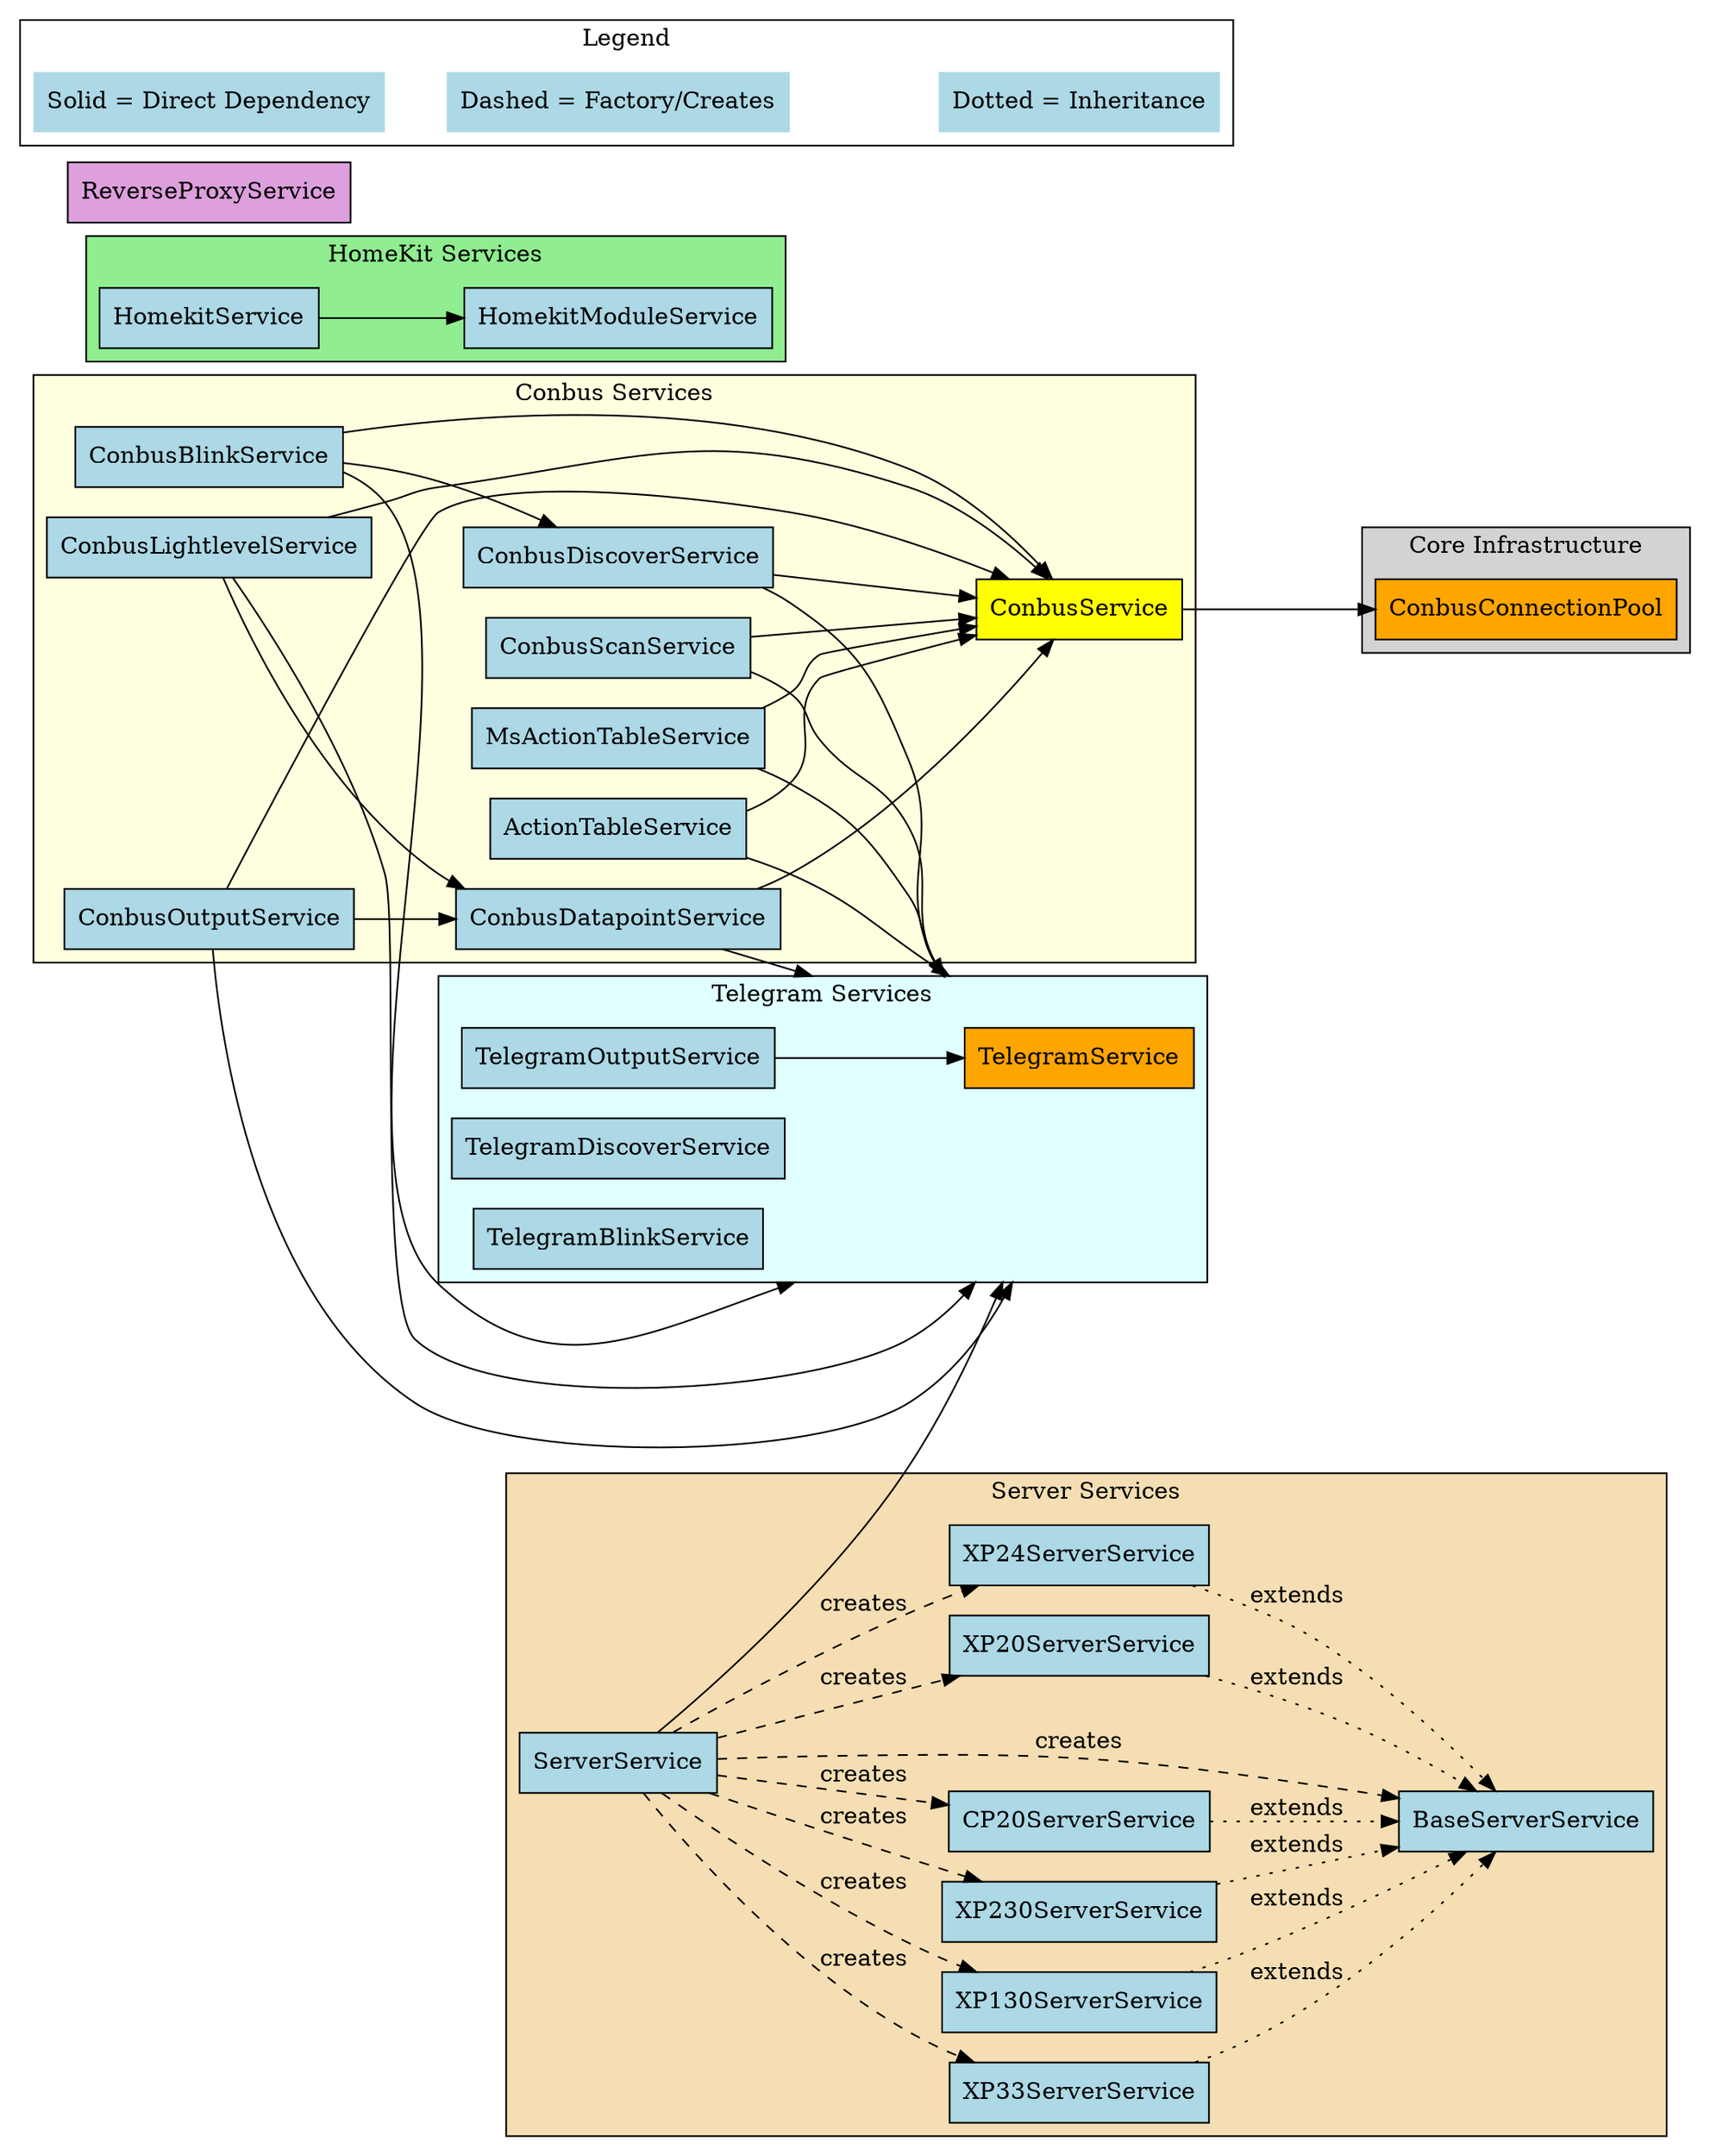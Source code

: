 digraph ServiceDependencies {
    // Graph settings
    rankdir=LR;
    compound=true;
    node [shape=box, style=filled, fillcolor=lightblue];

    // Core infrastructure layer
    subgraph cluster_core {
        label="Core Infrastructure";
        style=filled;
        fillcolor=lightgray;

        ConbusConnectionPool [fillcolor=orange];
    }

    // Conbus services layer
    subgraph cluster_conbus {
        label="Conbus Services";
        style=filled;
        fillcolor=lightyellow;

        ConbusService [fillcolor=yellow];
        ConbusDatapointService;
        ConbusOutputService;
        ConbusScanService;
        ConbusDiscoverService;
        ConbusBlinkService;
        ConbusLightlevelService;

        ActionTableService;
        MsActionTableService;

    }

    // Telegram services layer
    subgraph cluster_telegram {
        label="Telegram Services";
        style=filled;
        fillcolor=lightcyan;

        TelegramService [fillcolor=orange];
        TelegramOutputService;
        TelegramDiscoverService;
        TelegramBlinkService;
    }

    // HomeKit services layer
    subgraph cluster_homekit {
        label="HomeKit Services";
        style=filled;
        fillcolor=lightgreen;

        HomekitService;
        HomekitModuleService;
    }

    // Server services layer
    subgraph cluster_server {
        label="Server Services";
        style=filled;
        fillcolor=wheat;

        ServerService;
        BaseServerService;
        XP20ServerService;
        XP24ServerService;
        XP33ServerService;
        XP130ServerService;
        XP230ServerService;
        CP20ServerService;
    }

    // Other services
    ReverseProxyService [fillcolor=plum];

    // Core dependencies
    ConbusService -> ConbusConnectionPool;

    // ConbusDatapointService dependencies
    ConbusDatapointService -> ConbusService;
    ConbusDatapointService -> TelegramService [lhead=cluster_telegram];

    // ConbusOutputService dependencies
    ConbusOutputService -> ConbusService;
    ConbusOutputService -> ConbusDatapointService;
    ConbusOutputService -> TelegramService [lhead=cluster_telegram];

    // ConbusScanService dependencies
    ConbusScanService -> ConbusService;
    ConbusScanService -> TelegramService [lhead=cluster_telegram];

    // ConbusDiscoverService dependencies
    ConbusDiscoverService -> ConbusService;
    ConbusDiscoverService -> TelegramService [lhead=cluster_telegram];

    // ConbusBlinkService dependencies
    ConbusBlinkService -> ConbusService;
    ConbusBlinkService -> ConbusDiscoverService;
    ConbusBlinkService -> TelegramService [lhead=cluster_telegram];

    // ConbusLightlevelService dependencies
    ConbusLightlevelService -> ConbusService;
    ConbusLightlevelService -> ConbusDatapointService;
    ConbusLightlevelService -> TelegramService [lhead=cluster_telegram];

    // ActionTableService dependencies
    ActionTableService -> ConbusService;
    ActionTableService -> TelegramService [lhead=cluster_telegram];

    // MsActionTableService dependencies
    MsActionTableService -> ConbusService;
    MsActionTableService -> TelegramService [lhead=cluster_telegram];

    // HomekitService dependencies
    HomekitService -> HomekitModuleService;

    // ServerService dependencies
    ServerService -> TelegramService [lhead=cluster_telegram];
    ServerService -> BaseServerService [style=dashed, label="creates"];
    ServerService -> XP20ServerService [style=dashed, label="creates"];
    ServerService -> XP24ServerService [style=dashed, label="creates"];
    ServerService -> XP33ServerService [style=dashed, label="creates"];
    ServerService -> XP130ServerService [style=dashed, label="creates"];
    ServerService -> XP230ServerService [style=dashed, label="creates"];
    ServerService -> CP20ServerService [style=dashed, label="creates"];

    // Server inheritance (all server services extend BaseServerService)
    XP20ServerService -> BaseServerService [style=dotted, label="extends"];
    XP24ServerService -> BaseServerService [style=dotted, label="extends"];
    XP33ServerService -> BaseServerService [style=dotted, label="extends"];
    XP130ServerService -> BaseServerService [style=dotted, label="extends"];
    XP230ServerService -> BaseServerService [style=dotted, label="extends"];
    CP20ServerService -> BaseServerService [style=dotted, label="extends"];

    // TelegramOutputService dependencies
    TelegramOutputService -> TelegramService;

    // Legend
    subgraph cluster_legend {
        label="Legend";
        style=filled;
        fillcolor=white;

        node [shape=plaintext];
        edge [style=solid];
        legend1 [label="Solid = Direct Dependency"];
        legend2 [label="Dashed = Factory/Creates"];
        legend3 [label="Dotted = Inheritance"];

        legend1 -> legend2 [style=invis];
        legend2 -> legend3 [style=invis];
    }
}
